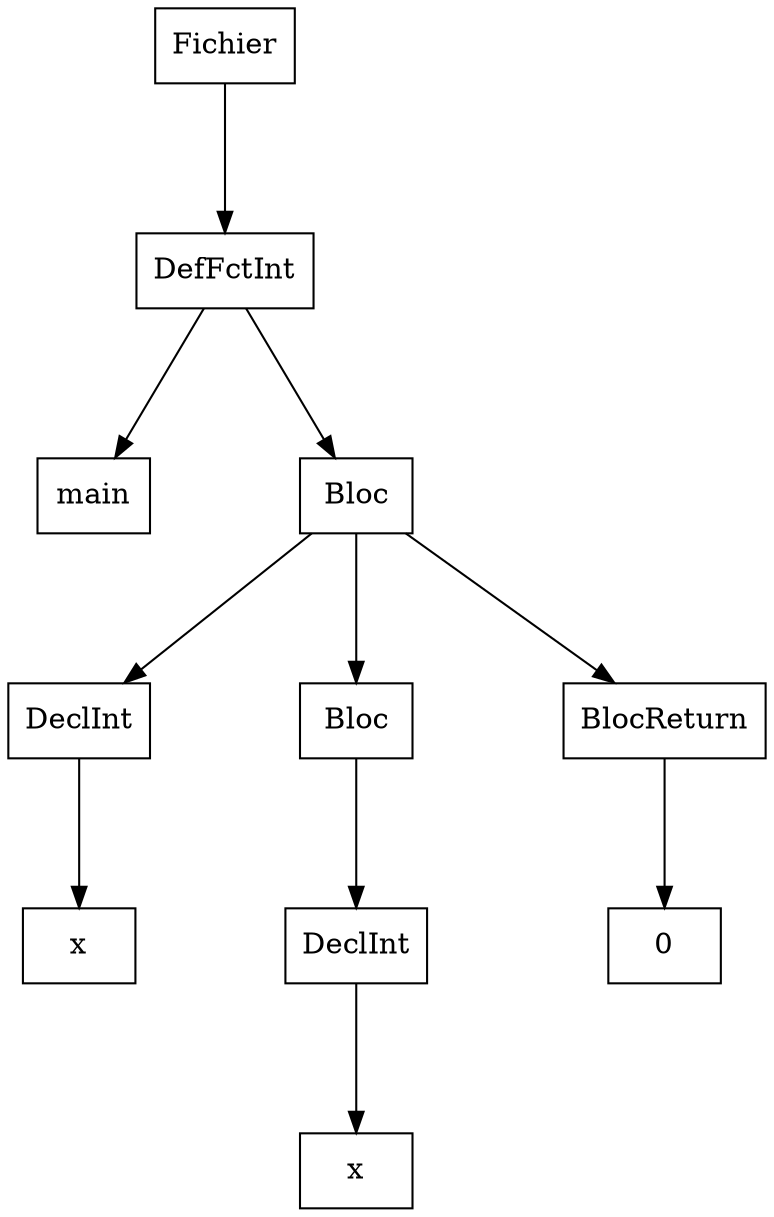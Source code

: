 digraph "ast"{

	nodesep=1;
	ranksep=1;

	N0 [label="Fichier", shape="box"];
	N1 [label="DefFctInt", shape="box"];
	N2 [label="main", shape="box"];
	N3 [label="Bloc", shape="box"];
	N4 [label="DeclInt", shape="box"];
	N5 [label="x", shape="box"];
	N6 [label="Bloc", shape="box"];
	N7 [label="DeclInt", shape="box"];
	N8 [label="x", shape="box"];
	N9 [label="BlocReturn", shape="box"];
	N10 [label="0", shape="box"];

	N1 -> N2; 
	N4 -> N5; 
	N3 -> N4; 
	N7 -> N8; 
	N6 -> N7; 
	N3 -> N6; 
	N9 -> N10; 
	N3 -> N9; 
	N1 -> N3; 
	N0 -> N1; 
}
